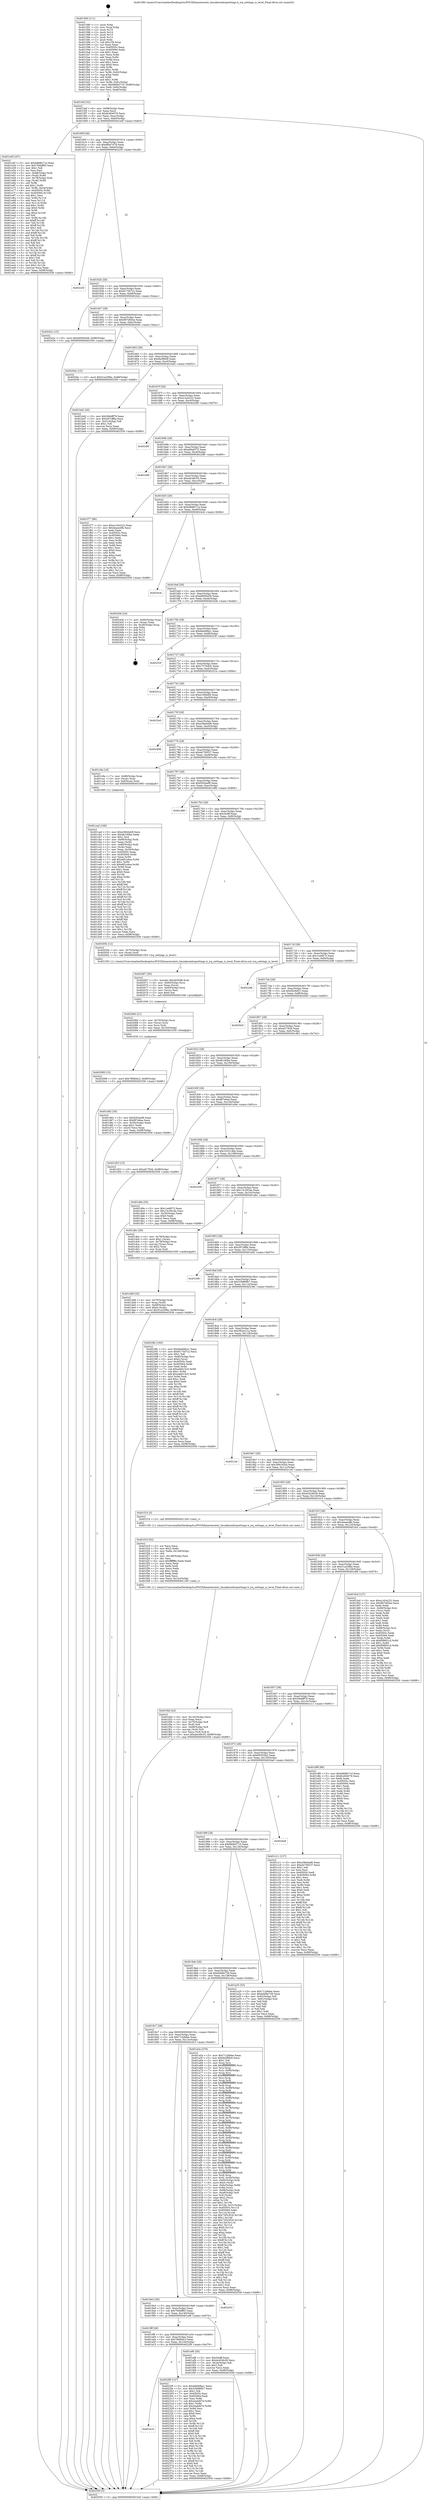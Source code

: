 digraph "0x401580" {
  label = "0x401580 (/mnt/c/Users/mathe/Desktop/tcc/POCII/binaries/extr_linuxkernelirqsettings.h_irq_settings_is_level_Final-ollvm.out::main(0))"
  labelloc = "t"
  node[shape=record]

  Entry [label="",width=0.3,height=0.3,shape=circle,fillcolor=black,style=filled]
  "0x4015ef" [label="{
     0x4015ef [32]\l
     | [instrs]\l
     &nbsp;&nbsp;0x4015ef \<+6\>: mov -0x98(%rbp),%eax\l
     &nbsp;&nbsp;0x4015f5 \<+2\>: mov %eax,%ecx\l
     &nbsp;&nbsp;0x4015f7 \<+6\>: sub $0x8cd04079,%ecx\l
     &nbsp;&nbsp;0x4015fd \<+6\>: mov %eax,-0xac(%rbp)\l
     &nbsp;&nbsp;0x401603 \<+6\>: mov %ecx,-0xb0(%rbp)\l
     &nbsp;&nbsp;0x401609 \<+6\>: je 0000000000401e4f \<main+0x8cf\>\l
  }"]
  "0x401e4f" [label="{
     0x401e4f [167]\l
     | [instrs]\l
     &nbsp;&nbsp;0x401e4f \<+5\>: mov $0xb868b71d,%eax\l
     &nbsp;&nbsp;0x401e54 \<+5\>: mov $0x760bff93,%ecx\l
     &nbsp;&nbsp;0x401e59 \<+2\>: mov $0x1,%dl\l
     &nbsp;&nbsp;0x401e5b \<+2\>: xor %esi,%esi\l
     &nbsp;&nbsp;0x401e5d \<+4\>: mov -0x68(%rbp),%rdi\l
     &nbsp;&nbsp;0x401e61 \<+3\>: mov (%rdi),%r8d\l
     &nbsp;&nbsp;0x401e64 \<+4\>: mov -0x78(%rbp),%rdi\l
     &nbsp;&nbsp;0x401e68 \<+3\>: cmp (%rdi),%r8d\l
     &nbsp;&nbsp;0x401e6b \<+4\>: setl %r9b\l
     &nbsp;&nbsp;0x401e6f \<+4\>: and $0x1,%r9b\l
     &nbsp;&nbsp;0x401e73 \<+4\>: mov %r9b,-0x2a(%rbp)\l
     &nbsp;&nbsp;0x401e77 \<+8\>: mov 0x40505c,%r8d\l
     &nbsp;&nbsp;0x401e7f \<+8\>: mov 0x405064,%r10d\l
     &nbsp;&nbsp;0x401e87 \<+3\>: sub $0x1,%esi\l
     &nbsp;&nbsp;0x401e8a \<+3\>: mov %r8d,%r11d\l
     &nbsp;&nbsp;0x401e8d \<+3\>: add %esi,%r11d\l
     &nbsp;&nbsp;0x401e90 \<+4\>: imul %r11d,%r8d\l
     &nbsp;&nbsp;0x401e94 \<+4\>: and $0x1,%r8d\l
     &nbsp;&nbsp;0x401e98 \<+4\>: cmp $0x0,%r8d\l
     &nbsp;&nbsp;0x401e9c \<+4\>: sete %r9b\l
     &nbsp;&nbsp;0x401ea0 \<+4\>: cmp $0xa,%r10d\l
     &nbsp;&nbsp;0x401ea4 \<+3\>: setl %bl\l
     &nbsp;&nbsp;0x401ea7 \<+3\>: mov %r9b,%r14b\l
     &nbsp;&nbsp;0x401eaa \<+4\>: xor $0xff,%r14b\l
     &nbsp;&nbsp;0x401eae \<+3\>: mov %bl,%r15b\l
     &nbsp;&nbsp;0x401eb1 \<+4\>: xor $0xff,%r15b\l
     &nbsp;&nbsp;0x401eb5 \<+3\>: xor $0x1,%dl\l
     &nbsp;&nbsp;0x401eb8 \<+3\>: mov %r14b,%r12b\l
     &nbsp;&nbsp;0x401ebb \<+4\>: and $0xff,%r12b\l
     &nbsp;&nbsp;0x401ebf \<+3\>: and %dl,%r9b\l
     &nbsp;&nbsp;0x401ec2 \<+3\>: mov %r15b,%r13b\l
     &nbsp;&nbsp;0x401ec5 \<+4\>: and $0xff,%r13b\l
     &nbsp;&nbsp;0x401ec9 \<+2\>: and %dl,%bl\l
     &nbsp;&nbsp;0x401ecb \<+3\>: or %r9b,%r12b\l
     &nbsp;&nbsp;0x401ece \<+3\>: or %bl,%r13b\l
     &nbsp;&nbsp;0x401ed1 \<+3\>: xor %r13b,%r12b\l
     &nbsp;&nbsp;0x401ed4 \<+3\>: or %r15b,%r14b\l
     &nbsp;&nbsp;0x401ed7 \<+4\>: xor $0xff,%r14b\l
     &nbsp;&nbsp;0x401edb \<+3\>: or $0x1,%dl\l
     &nbsp;&nbsp;0x401ede \<+3\>: and %dl,%r14b\l
     &nbsp;&nbsp;0x401ee1 \<+3\>: or %r14b,%r12b\l
     &nbsp;&nbsp;0x401ee4 \<+4\>: test $0x1,%r12b\l
     &nbsp;&nbsp;0x401ee8 \<+3\>: cmovne %ecx,%eax\l
     &nbsp;&nbsp;0x401eeb \<+6\>: mov %eax,-0x98(%rbp)\l
     &nbsp;&nbsp;0x401ef1 \<+5\>: jmp 0000000000402556 \<main+0xfd6\>\l
  }"]
  "0x40160f" [label="{
     0x40160f [28]\l
     | [instrs]\l
     &nbsp;&nbsp;0x40160f \<+5\>: jmp 0000000000401614 \<main+0x94\>\l
     &nbsp;&nbsp;0x401614 \<+6\>: mov -0xac(%rbp),%eax\l
     &nbsp;&nbsp;0x40161a \<+5\>: sub $0x8f0a7478,%eax\l
     &nbsp;&nbsp;0x40161f \<+6\>: mov %eax,-0xb4(%rbp)\l
     &nbsp;&nbsp;0x401625 \<+6\>: je 000000000040225f \<main+0xcdf\>\l
  }"]
  Exit [label="",width=0.3,height=0.3,shape=circle,fillcolor=black,style=filled,peripheries=2]
  "0x40225f" [label="{
     0x40225f\l
  }", style=dashed]
  "0x40162b" [label="{
     0x40162b [28]\l
     | [instrs]\l
     &nbsp;&nbsp;0x40162b \<+5\>: jmp 0000000000401630 \<main+0xb0\>\l
     &nbsp;&nbsp;0x401630 \<+6\>: mov -0xac(%rbp),%eax\l
     &nbsp;&nbsp;0x401636 \<+5\>: sub $0x9175d7c2,%eax\l
     &nbsp;&nbsp;0x40163b \<+6\>: mov %eax,-0xb8(%rbp)\l
     &nbsp;&nbsp;0x401641 \<+6\>: je 000000000040242c \<main+0xeac\>\l
  }"]
  "0x401a1b" [label="{
     0x401a1b\l
  }", style=dashed]
  "0x40242c" [label="{
     0x40242c [15]\l
     | [instrs]\l
     &nbsp;&nbsp;0x40242c \<+10\>: movl $0xb9595e09,-0x98(%rbp)\l
     &nbsp;&nbsp;0x402436 \<+5\>: jmp 0000000000402556 \<main+0xfd6\>\l
  }"]
  "0x401647" [label="{
     0x401647 [28]\l
     | [instrs]\l
     &nbsp;&nbsp;0x401647 \<+5\>: jmp 000000000040164c \<main+0xcc\>\l
     &nbsp;&nbsp;0x40164c \<+6\>: mov -0xac(%rbp),%eax\l
     &nbsp;&nbsp;0x401652 \<+5\>: sub $0x987e83ee,%eax\l
     &nbsp;&nbsp;0x401657 \<+6\>: mov %eax,-0xbc(%rbp)\l
     &nbsp;&nbsp;0x40165d \<+6\>: je 000000000040204c \<main+0xacc\>\l
  }"]
  "0x4022f9" [label="{
     0x4022f9 [147]\l
     | [instrs]\l
     &nbsp;&nbsp;0x4022f9 \<+5\>: mov $0xbbe9dba1,%eax\l
     &nbsp;&nbsp;0x4022fe \<+5\>: mov $0x33b889b7,%ecx\l
     &nbsp;&nbsp;0x402303 \<+2\>: mov $0x1,%dl\l
     &nbsp;&nbsp;0x402305 \<+7\>: mov 0x40505c,%esi\l
     &nbsp;&nbsp;0x40230c \<+7\>: mov 0x405064,%edi\l
     &nbsp;&nbsp;0x402313 \<+3\>: mov %esi,%r8d\l
     &nbsp;&nbsp;0x402316 \<+7\>: sub $0x2eabfd7d,%r8d\l
     &nbsp;&nbsp;0x40231d \<+4\>: sub $0x1,%r8d\l
     &nbsp;&nbsp;0x402321 \<+7\>: add $0x2eabfd7d,%r8d\l
     &nbsp;&nbsp;0x402328 \<+4\>: imul %r8d,%esi\l
     &nbsp;&nbsp;0x40232c \<+3\>: and $0x1,%esi\l
     &nbsp;&nbsp;0x40232f \<+3\>: cmp $0x0,%esi\l
     &nbsp;&nbsp;0x402332 \<+4\>: sete %r9b\l
     &nbsp;&nbsp;0x402336 \<+3\>: cmp $0xa,%edi\l
     &nbsp;&nbsp;0x402339 \<+4\>: setl %r10b\l
     &nbsp;&nbsp;0x40233d \<+3\>: mov %r9b,%r11b\l
     &nbsp;&nbsp;0x402340 \<+4\>: xor $0xff,%r11b\l
     &nbsp;&nbsp;0x402344 \<+3\>: mov %r10b,%bl\l
     &nbsp;&nbsp;0x402347 \<+3\>: xor $0xff,%bl\l
     &nbsp;&nbsp;0x40234a \<+3\>: xor $0x0,%dl\l
     &nbsp;&nbsp;0x40234d \<+3\>: mov %r11b,%r14b\l
     &nbsp;&nbsp;0x402350 \<+4\>: and $0x0,%r14b\l
     &nbsp;&nbsp;0x402354 \<+3\>: and %dl,%r9b\l
     &nbsp;&nbsp;0x402357 \<+3\>: mov %bl,%r15b\l
     &nbsp;&nbsp;0x40235a \<+4\>: and $0x0,%r15b\l
     &nbsp;&nbsp;0x40235e \<+3\>: and %dl,%r10b\l
     &nbsp;&nbsp;0x402361 \<+3\>: or %r9b,%r14b\l
     &nbsp;&nbsp;0x402364 \<+3\>: or %r10b,%r15b\l
     &nbsp;&nbsp;0x402367 \<+3\>: xor %r15b,%r14b\l
     &nbsp;&nbsp;0x40236a \<+3\>: or %bl,%r11b\l
     &nbsp;&nbsp;0x40236d \<+4\>: xor $0xff,%r11b\l
     &nbsp;&nbsp;0x402371 \<+3\>: or $0x0,%dl\l
     &nbsp;&nbsp;0x402374 \<+3\>: and %dl,%r11b\l
     &nbsp;&nbsp;0x402377 \<+3\>: or %r11b,%r14b\l
     &nbsp;&nbsp;0x40237a \<+4\>: test $0x1,%r14b\l
     &nbsp;&nbsp;0x40237e \<+3\>: cmovne %ecx,%eax\l
     &nbsp;&nbsp;0x402381 \<+6\>: mov %eax,-0x98(%rbp)\l
     &nbsp;&nbsp;0x402387 \<+5\>: jmp 0000000000402556 \<main+0xfd6\>\l
  }"]
  "0x40204c" [label="{
     0x40204c [15]\l
     | [instrs]\l
     &nbsp;&nbsp;0x40204c \<+10\>: movl $0x51a25f6a,-0x98(%rbp)\l
     &nbsp;&nbsp;0x402056 \<+5\>: jmp 0000000000402556 \<main+0xfd6\>\l
  }"]
  "0x401663" [label="{
     0x401663 [28]\l
     | [instrs]\l
     &nbsp;&nbsp;0x401663 \<+5\>: jmp 0000000000401668 \<main+0xe8\>\l
     &nbsp;&nbsp;0x401668 \<+6\>: mov -0xac(%rbp),%eax\l
     &nbsp;&nbsp;0x40166e \<+5\>: sub $0x9a3f6fc8,%eax\l
     &nbsp;&nbsp;0x401673 \<+6\>: mov %eax,-0xc0(%rbp)\l
     &nbsp;&nbsp;0x401679 \<+6\>: je 0000000000401bd2 \<main+0x652\>\l
  }"]
  "0x402099" [label="{
     0x402099 [15]\l
     | [instrs]\l
     &nbsp;&nbsp;0x402099 \<+10\>: movl $0x78fd0dc3,-0x98(%rbp)\l
     &nbsp;&nbsp;0x4020a3 \<+5\>: jmp 0000000000402556 \<main+0xfd6\>\l
  }"]
  "0x401bd2" [label="{
     0x401bd2 [30]\l
     | [instrs]\l
     &nbsp;&nbsp;0x401bd2 \<+5\>: mov $0x59ddff79,%eax\l
     &nbsp;&nbsp;0x401bd7 \<+5\>: mov $0x287cff8a,%ecx\l
     &nbsp;&nbsp;0x401bdc \<+3\>: mov -0x31(%rbp),%dl\l
     &nbsp;&nbsp;0x401bdf \<+3\>: test $0x1,%dl\l
     &nbsp;&nbsp;0x401be2 \<+3\>: cmovne %ecx,%eax\l
     &nbsp;&nbsp;0x401be5 \<+6\>: mov %eax,-0x98(%rbp)\l
     &nbsp;&nbsp;0x401beb \<+5\>: jmp 0000000000402556 \<main+0xfd6\>\l
  }"]
  "0x40167f" [label="{
     0x40167f [28]\l
     | [instrs]\l
     &nbsp;&nbsp;0x40167f \<+5\>: jmp 0000000000401684 \<main+0x104\>\l
     &nbsp;&nbsp;0x401684 \<+6\>: mov -0xac(%rbp),%eax\l
     &nbsp;&nbsp;0x40168a \<+5\>: sub $0xa142e222,%eax\l
     &nbsp;&nbsp;0x40168f \<+6\>: mov %eax,-0xc4(%rbp)\l
     &nbsp;&nbsp;0x401695 \<+6\>: je 00000000004024f0 \<main+0xf70\>\l
  }"]
  "0x402084" [label="{
     0x402084 [21]\l
     | [instrs]\l
     &nbsp;&nbsp;0x402084 \<+4\>: mov -0x70(%rbp),%rcx\l
     &nbsp;&nbsp;0x402088 \<+3\>: mov (%rcx),%rcx\l
     &nbsp;&nbsp;0x40208b \<+3\>: mov %rcx,%rdi\l
     &nbsp;&nbsp;0x40208e \<+6\>: mov %eax,-0x150(%rbp)\l
     &nbsp;&nbsp;0x402094 \<+5\>: call 0000000000401030 \<free@plt\>\l
     | [calls]\l
     &nbsp;&nbsp;0x401030 \{1\} (unknown)\l
  }"]
  "0x4024f0" [label="{
     0x4024f0\l
  }", style=dashed]
  "0x40169b" [label="{
     0x40169b [28]\l
     | [instrs]\l
     &nbsp;&nbsp;0x40169b \<+5\>: jmp 00000000004016a0 \<main+0x120\>\l
     &nbsp;&nbsp;0x4016a0 \<+6\>: mov -0xac(%rbp),%eax\l
     &nbsp;&nbsp;0x4016a6 \<+5\>: sub $0xa84af375,%eax\l
     &nbsp;&nbsp;0x4016ab \<+6\>: mov %eax,-0xc8(%rbp)\l
     &nbsp;&nbsp;0x4016b1 \<+6\>: je 0000000000402289 \<main+0xd09\>\l
  }"]
  "0x402067" [label="{
     0x402067 [29]\l
     | [instrs]\l
     &nbsp;&nbsp;0x402067 \<+10\>: movabs $0x4030d6,%rdi\l
     &nbsp;&nbsp;0x402071 \<+4\>: mov -0x60(%rbp),%rcx\l
     &nbsp;&nbsp;0x402075 \<+2\>: mov %eax,(%rcx)\l
     &nbsp;&nbsp;0x402077 \<+4\>: mov -0x60(%rbp),%rcx\l
     &nbsp;&nbsp;0x40207b \<+2\>: mov (%rcx),%esi\l
     &nbsp;&nbsp;0x40207d \<+2\>: mov $0x0,%al\l
     &nbsp;&nbsp;0x40207f \<+5\>: call 0000000000401040 \<printf@plt\>\l
     | [calls]\l
     &nbsp;&nbsp;0x401040 \{1\} (unknown)\l
  }"]
  "0x402289" [label="{
     0x402289\l
  }", style=dashed]
  "0x4016b7" [label="{
     0x4016b7 [28]\l
     | [instrs]\l
     &nbsp;&nbsp;0x4016b7 \<+5\>: jmp 00000000004016bc \<main+0x13c\>\l
     &nbsp;&nbsp;0x4016bc \<+6\>: mov -0xac(%rbp),%eax\l
     &nbsp;&nbsp;0x4016c2 \<+5\>: sub $0xadc48c55,%eax\l
     &nbsp;&nbsp;0x4016c7 \<+6\>: mov %eax,-0xcc(%rbp)\l
     &nbsp;&nbsp;0x4016cd \<+6\>: je 0000000000401f77 \<main+0x9f7\>\l
  }"]
  "0x401f4d" [label="{
     0x401f4d [42]\l
     | [instrs]\l
     &nbsp;&nbsp;0x401f4d \<+6\>: mov -0x14c(%rbp),%ecx\l
     &nbsp;&nbsp;0x401f53 \<+3\>: imul %eax,%ecx\l
     &nbsp;&nbsp;0x401f56 \<+4\>: mov -0x70(%rbp),%r8\l
     &nbsp;&nbsp;0x401f5a \<+3\>: mov (%r8),%r8\l
     &nbsp;&nbsp;0x401f5d \<+4\>: mov -0x68(%rbp),%r9\l
     &nbsp;&nbsp;0x401f61 \<+3\>: movslq (%r9),%r9\l
     &nbsp;&nbsp;0x401f64 \<+4\>: mov %ecx,(%r8,%r9,4)\l
     &nbsp;&nbsp;0x401f68 \<+10\>: movl $0xadc48c55,-0x98(%rbp)\l
     &nbsp;&nbsp;0x401f72 \<+5\>: jmp 0000000000402556 \<main+0xfd6\>\l
  }"]
  "0x401f77" [label="{
     0x401f77 [86]\l
     | [instrs]\l
     &nbsp;&nbsp;0x401f77 \<+5\>: mov $0xa142e222,%eax\l
     &nbsp;&nbsp;0x401f7c \<+5\>: mov $0x4eaee4fb,%ecx\l
     &nbsp;&nbsp;0x401f81 \<+2\>: xor %edx,%edx\l
     &nbsp;&nbsp;0x401f83 \<+7\>: mov 0x40505c,%esi\l
     &nbsp;&nbsp;0x401f8a \<+7\>: mov 0x405064,%edi\l
     &nbsp;&nbsp;0x401f91 \<+3\>: sub $0x1,%edx\l
     &nbsp;&nbsp;0x401f94 \<+3\>: mov %esi,%r8d\l
     &nbsp;&nbsp;0x401f97 \<+3\>: add %edx,%r8d\l
     &nbsp;&nbsp;0x401f9a \<+4\>: imul %r8d,%esi\l
     &nbsp;&nbsp;0x401f9e \<+3\>: and $0x1,%esi\l
     &nbsp;&nbsp;0x401fa1 \<+3\>: cmp $0x0,%esi\l
     &nbsp;&nbsp;0x401fa4 \<+4\>: sete %r9b\l
     &nbsp;&nbsp;0x401fa8 \<+3\>: cmp $0xa,%edi\l
     &nbsp;&nbsp;0x401fab \<+4\>: setl %r10b\l
     &nbsp;&nbsp;0x401faf \<+3\>: mov %r9b,%r11b\l
     &nbsp;&nbsp;0x401fb2 \<+3\>: and %r10b,%r11b\l
     &nbsp;&nbsp;0x401fb5 \<+3\>: xor %r10b,%r9b\l
     &nbsp;&nbsp;0x401fb8 \<+3\>: or %r9b,%r11b\l
     &nbsp;&nbsp;0x401fbb \<+4\>: test $0x1,%r11b\l
     &nbsp;&nbsp;0x401fbf \<+3\>: cmovne %ecx,%eax\l
     &nbsp;&nbsp;0x401fc2 \<+6\>: mov %eax,-0x98(%rbp)\l
     &nbsp;&nbsp;0x401fc8 \<+5\>: jmp 0000000000402556 \<main+0xfd6\>\l
  }"]
  "0x4016d3" [label="{
     0x4016d3 [28]\l
     | [instrs]\l
     &nbsp;&nbsp;0x4016d3 \<+5\>: jmp 00000000004016d8 \<main+0x158\>\l
     &nbsp;&nbsp;0x4016d8 \<+6\>: mov -0xac(%rbp),%eax\l
     &nbsp;&nbsp;0x4016de \<+5\>: sub $0xb868b71d,%eax\l
     &nbsp;&nbsp;0x4016e3 \<+6\>: mov %eax,-0xd0(%rbp)\l
     &nbsp;&nbsp;0x4016e9 \<+6\>: je 00000000004024cb \<main+0xf4b\>\l
  }"]
  "0x401f19" [label="{
     0x401f19 [52]\l
     | [instrs]\l
     &nbsp;&nbsp;0x401f19 \<+2\>: xor %ecx,%ecx\l
     &nbsp;&nbsp;0x401f1b \<+5\>: mov $0x2,%edx\l
     &nbsp;&nbsp;0x401f20 \<+6\>: mov %edx,-0x148(%rbp)\l
     &nbsp;&nbsp;0x401f26 \<+1\>: cltd\l
     &nbsp;&nbsp;0x401f27 \<+6\>: mov -0x148(%rbp),%esi\l
     &nbsp;&nbsp;0x401f2d \<+2\>: idiv %esi\l
     &nbsp;&nbsp;0x401f2f \<+6\>: imul $0xfffffffe,%edx,%edx\l
     &nbsp;&nbsp;0x401f35 \<+2\>: mov %ecx,%edi\l
     &nbsp;&nbsp;0x401f37 \<+2\>: sub %edx,%edi\l
     &nbsp;&nbsp;0x401f39 \<+2\>: mov %ecx,%edx\l
     &nbsp;&nbsp;0x401f3b \<+3\>: sub $0x1,%edx\l
     &nbsp;&nbsp;0x401f3e \<+2\>: add %edx,%edi\l
     &nbsp;&nbsp;0x401f40 \<+2\>: sub %edi,%ecx\l
     &nbsp;&nbsp;0x401f42 \<+6\>: mov %ecx,-0x14c(%rbp)\l
     &nbsp;&nbsp;0x401f48 \<+5\>: call 0000000000401160 \<next_i\>\l
     | [calls]\l
     &nbsp;&nbsp;0x401160 \{1\} (/mnt/c/Users/mathe/Desktop/tcc/POCII/binaries/extr_linuxkernelirqsettings.h_irq_settings_is_level_Final-ollvm.out::next_i)\l
  }"]
  "0x4024cb" [label="{
     0x4024cb\l
  }", style=dashed]
  "0x4016ef" [label="{
     0x4016ef [28]\l
     | [instrs]\l
     &nbsp;&nbsp;0x4016ef \<+5\>: jmp 00000000004016f4 \<main+0x174\>\l
     &nbsp;&nbsp;0x4016f4 \<+6\>: mov -0xac(%rbp),%eax\l
     &nbsp;&nbsp;0x4016fa \<+5\>: sub $0xb9595e09,%eax\l
     &nbsp;&nbsp;0x4016ff \<+6\>: mov %eax,-0xd4(%rbp)\l
     &nbsp;&nbsp;0x401705 \<+6\>: je 000000000040243b \<main+0xebb\>\l
  }"]
  "0x4019ff" [label="{
     0x4019ff [28]\l
     | [instrs]\l
     &nbsp;&nbsp;0x4019ff \<+5\>: jmp 0000000000401a04 \<main+0x484\>\l
     &nbsp;&nbsp;0x401a04 \<+6\>: mov -0xac(%rbp),%eax\l
     &nbsp;&nbsp;0x401a0a \<+5\>: sub $0x78fd0dc3,%eax\l
     &nbsp;&nbsp;0x401a0f \<+6\>: mov %eax,-0x144(%rbp)\l
     &nbsp;&nbsp;0x401a15 \<+6\>: je 00000000004022f9 \<main+0xd79\>\l
  }"]
  "0x40243b" [label="{
     0x40243b [24]\l
     | [instrs]\l
     &nbsp;&nbsp;0x40243b \<+7\>: mov -0x90(%rbp),%rax\l
     &nbsp;&nbsp;0x402442 \<+2\>: mov (%rax),%eax\l
     &nbsp;&nbsp;0x402444 \<+4\>: lea -0x28(%rbp),%rsp\l
     &nbsp;&nbsp;0x402448 \<+1\>: pop %rbx\l
     &nbsp;&nbsp;0x402449 \<+2\>: pop %r12\l
     &nbsp;&nbsp;0x40244b \<+2\>: pop %r13\l
     &nbsp;&nbsp;0x40244d \<+2\>: pop %r14\l
     &nbsp;&nbsp;0x40244f \<+2\>: pop %r15\l
     &nbsp;&nbsp;0x402451 \<+1\>: pop %rbp\l
     &nbsp;&nbsp;0x402452 \<+1\>: ret\l
  }"]
  "0x40170b" [label="{
     0x40170b [28]\l
     | [instrs]\l
     &nbsp;&nbsp;0x40170b \<+5\>: jmp 0000000000401710 \<main+0x190\>\l
     &nbsp;&nbsp;0x401710 \<+6\>: mov -0xac(%rbp),%eax\l
     &nbsp;&nbsp;0x401716 \<+5\>: sub $0xbbe9dba1,%eax\l
     &nbsp;&nbsp;0x40171b \<+6\>: mov %eax,-0xd8(%rbp)\l
     &nbsp;&nbsp;0x401721 \<+6\>: je 000000000040253f \<main+0xfbf\>\l
  }"]
  "0x401ef6" [label="{
     0x401ef6 [30]\l
     | [instrs]\l
     &nbsp;&nbsp;0x401ef6 \<+5\>: mov $0x5edff,%eax\l
     &nbsp;&nbsp;0x401efb \<+5\>: mov $0x4cd24b39,%ecx\l
     &nbsp;&nbsp;0x401f00 \<+3\>: mov -0x2a(%rbp),%dl\l
     &nbsp;&nbsp;0x401f03 \<+3\>: test $0x1,%dl\l
     &nbsp;&nbsp;0x401f06 \<+3\>: cmovne %ecx,%eax\l
     &nbsp;&nbsp;0x401f09 \<+6\>: mov %eax,-0x98(%rbp)\l
     &nbsp;&nbsp;0x401f0f \<+5\>: jmp 0000000000402556 \<main+0xfd6\>\l
  }"]
  "0x40253f" [label="{
     0x40253f\l
  }", style=dashed]
  "0x401727" [label="{
     0x401727 [28]\l
     | [instrs]\l
     &nbsp;&nbsp;0x401727 \<+5\>: jmp 000000000040172c \<main+0x1ac\>\l
     &nbsp;&nbsp;0x40172c \<+6\>: mov -0xac(%rbp),%eax\l
     &nbsp;&nbsp;0x401732 \<+5\>: sub $0xc7376402,%eax\l
     &nbsp;&nbsp;0x401737 \<+6\>: mov %eax,-0xdc(%rbp)\l
     &nbsp;&nbsp;0x40173d \<+6\>: je 000000000040251a \<main+0xf9a\>\l
  }"]
  "0x4019e3" [label="{
     0x4019e3 [28]\l
     | [instrs]\l
     &nbsp;&nbsp;0x4019e3 \<+5\>: jmp 00000000004019e8 \<main+0x468\>\l
     &nbsp;&nbsp;0x4019e8 \<+6\>: mov -0xac(%rbp),%eax\l
     &nbsp;&nbsp;0x4019ee \<+5\>: sub $0x760bff93,%eax\l
     &nbsp;&nbsp;0x4019f3 \<+6\>: mov %eax,-0x140(%rbp)\l
     &nbsp;&nbsp;0x4019f9 \<+6\>: je 0000000000401ef6 \<main+0x976\>\l
  }"]
  "0x40251a" [label="{
     0x40251a\l
  }", style=dashed]
  "0x401743" [label="{
     0x401743 [28]\l
     | [instrs]\l
     &nbsp;&nbsp;0x401743 \<+5\>: jmp 0000000000401748 \<main+0x1c8\>\l
     &nbsp;&nbsp;0x401748 \<+6\>: mov -0xac(%rbp),%eax\l
     &nbsp;&nbsp;0x40174e \<+5\>: sub $0xe190b0fd,%eax\l
     &nbsp;&nbsp;0x401753 \<+6\>: mov %eax,-0xe0(%rbp)\l
     &nbsp;&nbsp;0x401759 \<+6\>: je 00000000004022e5 \<main+0xd65\>\l
  }"]
  "0x402453" [label="{
     0x402453\l
  }", style=dashed]
  "0x4022e5" [label="{
     0x4022e5\l
  }", style=dashed]
  "0x40175f" [label="{
     0x40175f [28]\l
     | [instrs]\l
     &nbsp;&nbsp;0x40175f \<+5\>: jmp 0000000000401764 \<main+0x1e4\>\l
     &nbsp;&nbsp;0x401764 \<+6\>: mov -0xac(%rbp),%eax\l
     &nbsp;&nbsp;0x40176a \<+5\>: sub $0xe38e0a08,%eax\l
     &nbsp;&nbsp;0x40176f \<+6\>: mov %eax,-0xe4(%rbp)\l
     &nbsp;&nbsp;0x401775 \<+6\>: je 0000000000402498 \<main+0xf18\>\l
  }"]
  "0x401dd9" [label="{
     0x401dd9 [32]\l
     | [instrs]\l
     &nbsp;&nbsp;0x401dd9 \<+4\>: mov -0x70(%rbp),%rdi\l
     &nbsp;&nbsp;0x401ddd \<+3\>: mov %rax,(%rdi)\l
     &nbsp;&nbsp;0x401de0 \<+4\>: mov -0x68(%rbp),%rax\l
     &nbsp;&nbsp;0x401de4 \<+6\>: movl $0x0,(%rax)\l
     &nbsp;&nbsp;0x401dea \<+10\>: movl $0x51a25f6a,-0x98(%rbp)\l
     &nbsp;&nbsp;0x401df4 \<+5\>: jmp 0000000000402556 \<main+0xfd6\>\l
  }"]
  "0x402498" [label="{
     0x402498\l
  }", style=dashed]
  "0x40177b" [label="{
     0x40177b [28]\l
     | [instrs]\l
     &nbsp;&nbsp;0x40177b \<+5\>: jmp 0000000000401780 \<main+0x200\>\l
     &nbsp;&nbsp;0x401780 \<+6\>: mov -0xac(%rbp),%eax\l
     &nbsp;&nbsp;0x401786 \<+5\>: sub $0xeb759537,%eax\l
     &nbsp;&nbsp;0x40178b \<+6\>: mov %eax,-0xe8(%rbp)\l
     &nbsp;&nbsp;0x401791 \<+6\>: je 0000000000401c9a \<main+0x71a\>\l
  }"]
  "0x401cad" [label="{
     0x401cad [166]\l
     | [instrs]\l
     &nbsp;&nbsp;0x401cad \<+5\>: mov $0xe38e0a08,%ecx\l
     &nbsp;&nbsp;0x401cb2 \<+5\>: mov $0xdb160ba,%edx\l
     &nbsp;&nbsp;0x401cb7 \<+3\>: mov $0x1,%sil\l
     &nbsp;&nbsp;0x401cba \<+4\>: mov -0x80(%rbp),%rdi\l
     &nbsp;&nbsp;0x401cbe \<+2\>: mov %eax,(%rdi)\l
     &nbsp;&nbsp;0x401cc0 \<+4\>: mov -0x80(%rbp),%rdi\l
     &nbsp;&nbsp;0x401cc4 \<+2\>: mov (%rdi),%eax\l
     &nbsp;&nbsp;0x401cc6 \<+3\>: mov %eax,-0x30(%rbp)\l
     &nbsp;&nbsp;0x401cc9 \<+7\>: mov 0x40505c,%eax\l
     &nbsp;&nbsp;0x401cd0 \<+8\>: mov 0x405064,%r8d\l
     &nbsp;&nbsp;0x401cd8 \<+3\>: mov %eax,%r9d\l
     &nbsp;&nbsp;0x401cdb \<+7\>: add $0xe6f1a4ea,%r9d\l
     &nbsp;&nbsp;0x401ce2 \<+4\>: sub $0x1,%r9d\l
     &nbsp;&nbsp;0x401ce6 \<+7\>: sub $0xe6f1a4ea,%r9d\l
     &nbsp;&nbsp;0x401ced \<+4\>: imul %r9d,%eax\l
     &nbsp;&nbsp;0x401cf1 \<+3\>: and $0x1,%eax\l
     &nbsp;&nbsp;0x401cf4 \<+3\>: cmp $0x0,%eax\l
     &nbsp;&nbsp;0x401cf7 \<+4\>: sete %r10b\l
     &nbsp;&nbsp;0x401cfb \<+4\>: cmp $0xa,%r8d\l
     &nbsp;&nbsp;0x401cff \<+4\>: setl %r11b\l
     &nbsp;&nbsp;0x401d03 \<+3\>: mov %r10b,%bl\l
     &nbsp;&nbsp;0x401d06 \<+3\>: xor $0xff,%bl\l
     &nbsp;&nbsp;0x401d09 \<+3\>: mov %r11b,%r14b\l
     &nbsp;&nbsp;0x401d0c \<+4\>: xor $0xff,%r14b\l
     &nbsp;&nbsp;0x401d10 \<+4\>: xor $0x1,%sil\l
     &nbsp;&nbsp;0x401d14 \<+3\>: mov %bl,%r15b\l
     &nbsp;&nbsp;0x401d17 \<+4\>: and $0xff,%r15b\l
     &nbsp;&nbsp;0x401d1b \<+3\>: and %sil,%r10b\l
     &nbsp;&nbsp;0x401d1e \<+3\>: mov %r14b,%r12b\l
     &nbsp;&nbsp;0x401d21 \<+4\>: and $0xff,%r12b\l
     &nbsp;&nbsp;0x401d25 \<+3\>: and %sil,%r11b\l
     &nbsp;&nbsp;0x401d28 \<+3\>: or %r10b,%r15b\l
     &nbsp;&nbsp;0x401d2b \<+3\>: or %r11b,%r12b\l
     &nbsp;&nbsp;0x401d2e \<+3\>: xor %r12b,%r15b\l
     &nbsp;&nbsp;0x401d31 \<+3\>: or %r14b,%bl\l
     &nbsp;&nbsp;0x401d34 \<+3\>: xor $0xff,%bl\l
     &nbsp;&nbsp;0x401d37 \<+4\>: or $0x1,%sil\l
     &nbsp;&nbsp;0x401d3b \<+3\>: and %sil,%bl\l
     &nbsp;&nbsp;0x401d3e \<+3\>: or %bl,%r15b\l
     &nbsp;&nbsp;0x401d41 \<+4\>: test $0x1,%r15b\l
     &nbsp;&nbsp;0x401d45 \<+3\>: cmovne %edx,%ecx\l
     &nbsp;&nbsp;0x401d48 \<+6\>: mov %ecx,-0x98(%rbp)\l
     &nbsp;&nbsp;0x401d4e \<+5\>: jmp 0000000000402556 \<main+0xfd6\>\l
  }"]
  "0x401c9a" [label="{
     0x401c9a [19]\l
     | [instrs]\l
     &nbsp;&nbsp;0x401c9a \<+7\>: mov -0x88(%rbp),%rax\l
     &nbsp;&nbsp;0x401ca1 \<+3\>: mov (%rax),%rax\l
     &nbsp;&nbsp;0x401ca4 \<+4\>: mov 0x8(%rax),%rdi\l
     &nbsp;&nbsp;0x401ca8 \<+5\>: call 0000000000401060 \<atoi@plt\>\l
     | [calls]\l
     &nbsp;&nbsp;0x401060 \{1\} (unknown)\l
  }"]
  "0x401797" [label="{
     0x401797 [28]\l
     | [instrs]\l
     &nbsp;&nbsp;0x401797 \<+5\>: jmp 000000000040179c \<main+0x21c\>\l
     &nbsp;&nbsp;0x40179c \<+6\>: mov -0xac(%rbp),%eax\l
     &nbsp;&nbsp;0x4017a2 \<+5\>: sub $0xf292aef8,%eax\l
     &nbsp;&nbsp;0x4017a7 \<+6\>: mov %eax,-0xec(%rbp)\l
     &nbsp;&nbsp;0x4017ad \<+6\>: je 0000000000401d80 \<main+0x800\>\l
  }"]
  "0x4019c7" [label="{
     0x4019c7 [28]\l
     | [instrs]\l
     &nbsp;&nbsp;0x4019c7 \<+5\>: jmp 00000000004019cc \<main+0x44c\>\l
     &nbsp;&nbsp;0x4019cc \<+6\>: mov -0xac(%rbp),%eax\l
     &nbsp;&nbsp;0x4019d2 \<+5\>: sub $0x712dbfee,%eax\l
     &nbsp;&nbsp;0x4019d7 \<+6\>: mov %eax,-0x13c(%rbp)\l
     &nbsp;&nbsp;0x4019dd \<+6\>: je 0000000000402453 \<main+0xed3\>\l
  }"]
  "0x401d80" [label="{
     0x401d80\l
  }", style=dashed]
  "0x4017b3" [label="{
     0x4017b3 [28]\l
     | [instrs]\l
     &nbsp;&nbsp;0x4017b3 \<+5\>: jmp 00000000004017b8 \<main+0x238\>\l
     &nbsp;&nbsp;0x4017b8 \<+6\>: mov -0xac(%rbp),%eax\l
     &nbsp;&nbsp;0x4017be \<+5\>: sub $0x5edff,%eax\l
     &nbsp;&nbsp;0x4017c3 \<+6\>: mov %eax,-0xf0(%rbp)\l
     &nbsp;&nbsp;0x4017c9 \<+6\>: je 000000000040205b \<main+0xadb\>\l
  }"]
  "0x401a5a" [label="{
     0x401a5a [376]\l
     | [instrs]\l
     &nbsp;&nbsp;0x401a5a \<+5\>: mov $0x712dbfee,%eax\l
     &nbsp;&nbsp;0x401a5f \<+5\>: mov $0x9a3f6fc8,%ecx\l
     &nbsp;&nbsp;0x401a64 \<+2\>: mov $0x1,%dl\l
     &nbsp;&nbsp;0x401a66 \<+3\>: mov %rsp,%rsi\l
     &nbsp;&nbsp;0x401a69 \<+4\>: add $0xfffffffffffffff0,%rsi\l
     &nbsp;&nbsp;0x401a6d \<+3\>: mov %rsi,%rsp\l
     &nbsp;&nbsp;0x401a70 \<+7\>: mov %rsi,-0x90(%rbp)\l
     &nbsp;&nbsp;0x401a77 \<+3\>: mov %rsp,%rsi\l
     &nbsp;&nbsp;0x401a7a \<+4\>: add $0xfffffffffffffff0,%rsi\l
     &nbsp;&nbsp;0x401a7e \<+3\>: mov %rsi,%rsp\l
     &nbsp;&nbsp;0x401a81 \<+3\>: mov %rsp,%rdi\l
     &nbsp;&nbsp;0x401a84 \<+4\>: add $0xfffffffffffffff0,%rdi\l
     &nbsp;&nbsp;0x401a88 \<+3\>: mov %rdi,%rsp\l
     &nbsp;&nbsp;0x401a8b \<+7\>: mov %rdi,-0x88(%rbp)\l
     &nbsp;&nbsp;0x401a92 \<+3\>: mov %rsp,%rdi\l
     &nbsp;&nbsp;0x401a95 \<+4\>: add $0xfffffffffffffff0,%rdi\l
     &nbsp;&nbsp;0x401a99 \<+3\>: mov %rdi,%rsp\l
     &nbsp;&nbsp;0x401a9c \<+4\>: mov %rdi,-0x80(%rbp)\l
     &nbsp;&nbsp;0x401aa0 \<+3\>: mov %rsp,%rdi\l
     &nbsp;&nbsp;0x401aa3 \<+4\>: add $0xfffffffffffffff0,%rdi\l
     &nbsp;&nbsp;0x401aa7 \<+3\>: mov %rdi,%rsp\l
     &nbsp;&nbsp;0x401aaa \<+4\>: mov %rdi,-0x78(%rbp)\l
     &nbsp;&nbsp;0x401aae \<+3\>: mov %rsp,%rdi\l
     &nbsp;&nbsp;0x401ab1 \<+4\>: add $0xfffffffffffffff0,%rdi\l
     &nbsp;&nbsp;0x401ab5 \<+3\>: mov %rdi,%rsp\l
     &nbsp;&nbsp;0x401ab8 \<+4\>: mov %rdi,-0x70(%rbp)\l
     &nbsp;&nbsp;0x401abc \<+3\>: mov %rsp,%rdi\l
     &nbsp;&nbsp;0x401abf \<+4\>: add $0xfffffffffffffff0,%rdi\l
     &nbsp;&nbsp;0x401ac3 \<+3\>: mov %rdi,%rsp\l
     &nbsp;&nbsp;0x401ac6 \<+4\>: mov %rdi,-0x68(%rbp)\l
     &nbsp;&nbsp;0x401aca \<+3\>: mov %rsp,%rdi\l
     &nbsp;&nbsp;0x401acd \<+4\>: add $0xfffffffffffffff0,%rdi\l
     &nbsp;&nbsp;0x401ad1 \<+3\>: mov %rdi,%rsp\l
     &nbsp;&nbsp;0x401ad4 \<+4\>: mov %rdi,-0x60(%rbp)\l
     &nbsp;&nbsp;0x401ad8 \<+3\>: mov %rsp,%rdi\l
     &nbsp;&nbsp;0x401adb \<+4\>: add $0xfffffffffffffff0,%rdi\l
     &nbsp;&nbsp;0x401adf \<+3\>: mov %rdi,%rsp\l
     &nbsp;&nbsp;0x401ae2 \<+4\>: mov %rdi,-0x58(%rbp)\l
     &nbsp;&nbsp;0x401ae6 \<+3\>: mov %rsp,%rdi\l
     &nbsp;&nbsp;0x401ae9 \<+4\>: add $0xfffffffffffffff0,%rdi\l
     &nbsp;&nbsp;0x401aed \<+3\>: mov %rdi,%rsp\l
     &nbsp;&nbsp;0x401af0 \<+4\>: mov %rdi,-0x50(%rbp)\l
     &nbsp;&nbsp;0x401af4 \<+3\>: mov %rsp,%rdi\l
     &nbsp;&nbsp;0x401af7 \<+4\>: add $0xfffffffffffffff0,%rdi\l
     &nbsp;&nbsp;0x401afb \<+3\>: mov %rdi,%rsp\l
     &nbsp;&nbsp;0x401afe \<+4\>: mov %rdi,-0x48(%rbp)\l
     &nbsp;&nbsp;0x401b02 \<+3\>: mov %rsp,%rdi\l
     &nbsp;&nbsp;0x401b05 \<+4\>: add $0xfffffffffffffff0,%rdi\l
     &nbsp;&nbsp;0x401b09 \<+3\>: mov %rdi,%rsp\l
     &nbsp;&nbsp;0x401b0c \<+4\>: mov %rdi,-0x40(%rbp)\l
     &nbsp;&nbsp;0x401b10 \<+7\>: mov -0x90(%rbp),%rdi\l
     &nbsp;&nbsp;0x401b17 \<+6\>: movl $0x0,(%rdi)\l
     &nbsp;&nbsp;0x401b1d \<+7\>: mov -0x9c(%rbp),%r8d\l
     &nbsp;&nbsp;0x401b24 \<+3\>: mov %r8d,(%rsi)\l
     &nbsp;&nbsp;0x401b27 \<+7\>: mov -0x88(%rbp),%rdi\l
     &nbsp;&nbsp;0x401b2e \<+7\>: mov -0xa8(%rbp),%r9\l
     &nbsp;&nbsp;0x401b35 \<+3\>: mov %r9,(%rdi)\l
     &nbsp;&nbsp;0x401b38 \<+3\>: cmpl $0x2,(%rsi)\l
     &nbsp;&nbsp;0x401b3b \<+4\>: setne %r10b\l
     &nbsp;&nbsp;0x401b3f \<+4\>: and $0x1,%r10b\l
     &nbsp;&nbsp;0x401b43 \<+4\>: mov %r10b,-0x31(%rbp)\l
     &nbsp;&nbsp;0x401b47 \<+8\>: mov 0x40505c,%r11d\l
     &nbsp;&nbsp;0x401b4f \<+7\>: mov 0x405064,%ebx\l
     &nbsp;&nbsp;0x401b56 \<+3\>: mov %r11d,%r14d\l
     &nbsp;&nbsp;0x401b59 \<+7\>: sub $0x73023f16,%r14d\l
     &nbsp;&nbsp;0x401b60 \<+4\>: sub $0x1,%r14d\l
     &nbsp;&nbsp;0x401b64 \<+7\>: add $0x73023f16,%r14d\l
     &nbsp;&nbsp;0x401b6b \<+4\>: imul %r14d,%r11d\l
     &nbsp;&nbsp;0x401b6f \<+4\>: and $0x1,%r11d\l
     &nbsp;&nbsp;0x401b73 \<+4\>: cmp $0x0,%r11d\l
     &nbsp;&nbsp;0x401b77 \<+4\>: sete %r10b\l
     &nbsp;&nbsp;0x401b7b \<+3\>: cmp $0xa,%ebx\l
     &nbsp;&nbsp;0x401b7e \<+4\>: setl %r15b\l
     &nbsp;&nbsp;0x401b82 \<+3\>: mov %r10b,%r12b\l
     &nbsp;&nbsp;0x401b85 \<+4\>: xor $0xff,%r12b\l
     &nbsp;&nbsp;0x401b89 \<+3\>: mov %r15b,%r13b\l
     &nbsp;&nbsp;0x401b8c \<+4\>: xor $0xff,%r13b\l
     &nbsp;&nbsp;0x401b90 \<+3\>: xor $0x1,%dl\l
     &nbsp;&nbsp;0x401b93 \<+3\>: mov %r12b,%sil\l
     &nbsp;&nbsp;0x401b96 \<+4\>: and $0xff,%sil\l
     &nbsp;&nbsp;0x401b9a \<+3\>: and %dl,%r10b\l
     &nbsp;&nbsp;0x401b9d \<+3\>: mov %r13b,%dil\l
     &nbsp;&nbsp;0x401ba0 \<+4\>: and $0xff,%dil\l
     &nbsp;&nbsp;0x401ba4 \<+3\>: and %dl,%r15b\l
     &nbsp;&nbsp;0x401ba7 \<+3\>: or %r10b,%sil\l
     &nbsp;&nbsp;0x401baa \<+3\>: or %r15b,%dil\l
     &nbsp;&nbsp;0x401bad \<+3\>: xor %dil,%sil\l
     &nbsp;&nbsp;0x401bb0 \<+3\>: or %r13b,%r12b\l
     &nbsp;&nbsp;0x401bb3 \<+4\>: xor $0xff,%r12b\l
     &nbsp;&nbsp;0x401bb7 \<+3\>: or $0x1,%dl\l
     &nbsp;&nbsp;0x401bba \<+3\>: and %dl,%r12b\l
     &nbsp;&nbsp;0x401bbd \<+3\>: or %r12b,%sil\l
     &nbsp;&nbsp;0x401bc0 \<+4\>: test $0x1,%sil\l
     &nbsp;&nbsp;0x401bc4 \<+3\>: cmovne %ecx,%eax\l
     &nbsp;&nbsp;0x401bc7 \<+6\>: mov %eax,-0x98(%rbp)\l
     &nbsp;&nbsp;0x401bcd \<+5\>: jmp 0000000000402556 \<main+0xfd6\>\l
  }"]
  "0x40205b" [label="{
     0x40205b [12]\l
     | [instrs]\l
     &nbsp;&nbsp;0x40205b \<+4\>: mov -0x70(%rbp),%rax\l
     &nbsp;&nbsp;0x40205f \<+3\>: mov (%rax),%rdi\l
     &nbsp;&nbsp;0x402062 \<+5\>: call 0000000000401550 \<irq_settings_is_level\>\l
     | [calls]\l
     &nbsp;&nbsp;0x401550 \{1\} (/mnt/c/Users/mathe/Desktop/tcc/POCII/binaries/extr_linuxkernelirqsettings.h_irq_settings_is_level_Final-ollvm.out::irq_settings_is_level)\l
  }"]
  "0x4017cf" [label="{
     0x4017cf [28]\l
     | [instrs]\l
     &nbsp;&nbsp;0x4017cf \<+5\>: jmp 00000000004017d4 \<main+0x254\>\l
     &nbsp;&nbsp;0x4017d4 \<+6\>: mov -0xac(%rbp),%eax\l
     &nbsp;&nbsp;0x4017da \<+5\>: sub $0x1ce6873,%eax\l
     &nbsp;&nbsp;0x4017df \<+6\>: mov %eax,-0xf4(%rbp)\l
     &nbsp;&nbsp;0x4017e5 \<+6\>: je 00000000004022d6 \<main+0xd56\>\l
  }"]
  "0x401580" [label="{
     0x401580 [111]\l
     | [instrs]\l
     &nbsp;&nbsp;0x401580 \<+1\>: push %rbp\l
     &nbsp;&nbsp;0x401581 \<+3\>: mov %rsp,%rbp\l
     &nbsp;&nbsp;0x401584 \<+2\>: push %r15\l
     &nbsp;&nbsp;0x401586 \<+2\>: push %r14\l
     &nbsp;&nbsp;0x401588 \<+2\>: push %r13\l
     &nbsp;&nbsp;0x40158a \<+2\>: push %r12\l
     &nbsp;&nbsp;0x40158c \<+1\>: push %rbx\l
     &nbsp;&nbsp;0x40158d \<+7\>: sub $0x158,%rsp\l
     &nbsp;&nbsp;0x401594 \<+2\>: xor %eax,%eax\l
     &nbsp;&nbsp;0x401596 \<+7\>: mov 0x40505c,%ecx\l
     &nbsp;&nbsp;0x40159d \<+7\>: mov 0x405064,%edx\l
     &nbsp;&nbsp;0x4015a4 \<+3\>: sub $0x1,%eax\l
     &nbsp;&nbsp;0x4015a7 \<+3\>: mov %ecx,%r8d\l
     &nbsp;&nbsp;0x4015aa \<+3\>: add %eax,%r8d\l
     &nbsp;&nbsp;0x4015ad \<+4\>: imul %r8d,%ecx\l
     &nbsp;&nbsp;0x4015b1 \<+3\>: and $0x1,%ecx\l
     &nbsp;&nbsp;0x4015b4 \<+3\>: cmp $0x0,%ecx\l
     &nbsp;&nbsp;0x4015b7 \<+4\>: sete %r9b\l
     &nbsp;&nbsp;0x4015bb \<+4\>: and $0x1,%r9b\l
     &nbsp;&nbsp;0x4015bf \<+7\>: mov %r9b,-0x92(%rbp)\l
     &nbsp;&nbsp;0x4015c6 \<+3\>: cmp $0xa,%edx\l
     &nbsp;&nbsp;0x4015c9 \<+4\>: setl %r9b\l
     &nbsp;&nbsp;0x4015cd \<+4\>: and $0x1,%r9b\l
     &nbsp;&nbsp;0x4015d1 \<+7\>: mov %r9b,-0x91(%rbp)\l
     &nbsp;&nbsp;0x4015d8 \<+10\>: movl $0x68db5710,-0x98(%rbp)\l
     &nbsp;&nbsp;0x4015e2 \<+6\>: mov %edi,-0x9c(%rbp)\l
     &nbsp;&nbsp;0x4015e8 \<+7\>: mov %rsi,-0xa8(%rbp)\l
  }"]
  "0x4022d6" [label="{
     0x4022d6\l
  }", style=dashed]
  "0x4017eb" [label="{
     0x4017eb [28]\l
     | [instrs]\l
     &nbsp;&nbsp;0x4017eb \<+5\>: jmp 00000000004017f0 \<main+0x270\>\l
     &nbsp;&nbsp;0x4017f0 \<+6\>: mov -0xac(%rbp),%eax\l
     &nbsp;&nbsp;0x4017f6 \<+5\>: sub $0x5b28d51,%eax\l
     &nbsp;&nbsp;0x4017fb \<+6\>: mov %eax,-0xf8(%rbp)\l
     &nbsp;&nbsp;0x401801 \<+6\>: je 00000000004020e5 \<main+0xb65\>\l
  }"]
  "0x402556" [label="{
     0x402556 [5]\l
     | [instrs]\l
     &nbsp;&nbsp;0x402556 \<+5\>: jmp 00000000004015ef \<main+0x6f\>\l
  }"]
  "0x4020e5" [label="{
     0x4020e5\l
  }", style=dashed]
  "0x401807" [label="{
     0x401807 [28]\l
     | [instrs]\l
     &nbsp;&nbsp;0x401807 \<+5\>: jmp 000000000040180c \<main+0x28c\>\l
     &nbsp;&nbsp;0x40180c \<+6\>: mov -0xac(%rbp),%eax\l
     &nbsp;&nbsp;0x401812 \<+5\>: sub $0xaf1793d,%eax\l
     &nbsp;&nbsp;0x401817 \<+6\>: mov %eax,-0xfc(%rbp)\l
     &nbsp;&nbsp;0x40181d \<+6\>: je 0000000000401d62 \<main+0x7e2\>\l
  }"]
  "0x4019ab" [label="{
     0x4019ab [28]\l
     | [instrs]\l
     &nbsp;&nbsp;0x4019ab \<+5\>: jmp 00000000004019b0 \<main+0x430\>\l
     &nbsp;&nbsp;0x4019b0 \<+6\>: mov -0xac(%rbp),%eax\l
     &nbsp;&nbsp;0x4019b6 \<+5\>: sub $0x6dd8e739,%eax\l
     &nbsp;&nbsp;0x4019bb \<+6\>: mov %eax,-0x138(%rbp)\l
     &nbsp;&nbsp;0x4019c1 \<+6\>: je 0000000000401a5a \<main+0x4da\>\l
  }"]
  "0x401d62" [label="{
     0x401d62 [30]\l
     | [instrs]\l
     &nbsp;&nbsp;0x401d62 \<+5\>: mov $0xf292aef8,%eax\l
     &nbsp;&nbsp;0x401d67 \<+5\>: mov $0xf87e6ea,%ecx\l
     &nbsp;&nbsp;0x401d6c \<+3\>: mov -0x30(%rbp),%edx\l
     &nbsp;&nbsp;0x401d6f \<+3\>: cmp $0x1,%edx\l
     &nbsp;&nbsp;0x401d72 \<+3\>: cmovl %ecx,%eax\l
     &nbsp;&nbsp;0x401d75 \<+6\>: mov %eax,-0x98(%rbp)\l
     &nbsp;&nbsp;0x401d7b \<+5\>: jmp 0000000000402556 \<main+0xfd6\>\l
  }"]
  "0x401823" [label="{
     0x401823 [28]\l
     | [instrs]\l
     &nbsp;&nbsp;0x401823 \<+5\>: jmp 0000000000401828 \<main+0x2a8\>\l
     &nbsp;&nbsp;0x401828 \<+6\>: mov -0xac(%rbp),%eax\l
     &nbsp;&nbsp;0x40182e \<+5\>: sub $0xdb160ba,%eax\l
     &nbsp;&nbsp;0x401833 \<+6\>: mov %eax,-0x100(%rbp)\l
     &nbsp;&nbsp;0x401839 \<+6\>: je 0000000000401d53 \<main+0x7d3\>\l
  }"]
  "0x401a25" [label="{
     0x401a25 [53]\l
     | [instrs]\l
     &nbsp;&nbsp;0x401a25 \<+5\>: mov $0x712dbfee,%eax\l
     &nbsp;&nbsp;0x401a2a \<+5\>: mov $0x6dd8e739,%ecx\l
     &nbsp;&nbsp;0x401a2f \<+6\>: mov -0x92(%rbp),%dl\l
     &nbsp;&nbsp;0x401a35 \<+7\>: mov -0x91(%rbp),%sil\l
     &nbsp;&nbsp;0x401a3c \<+3\>: mov %dl,%dil\l
     &nbsp;&nbsp;0x401a3f \<+3\>: and %sil,%dil\l
     &nbsp;&nbsp;0x401a42 \<+3\>: xor %sil,%dl\l
     &nbsp;&nbsp;0x401a45 \<+3\>: or %dl,%dil\l
     &nbsp;&nbsp;0x401a48 \<+4\>: test $0x1,%dil\l
     &nbsp;&nbsp;0x401a4c \<+3\>: cmovne %ecx,%eax\l
     &nbsp;&nbsp;0x401a4f \<+6\>: mov %eax,-0x98(%rbp)\l
     &nbsp;&nbsp;0x401a55 \<+5\>: jmp 0000000000402556 \<main+0xfd6\>\l
  }"]
  "0x401d53" [label="{
     0x401d53 [15]\l
     | [instrs]\l
     &nbsp;&nbsp;0x401d53 \<+10\>: movl $0xaf1793d,-0x98(%rbp)\l
     &nbsp;&nbsp;0x401d5d \<+5\>: jmp 0000000000402556 \<main+0xfd6\>\l
  }"]
  "0x40183f" [label="{
     0x40183f [28]\l
     | [instrs]\l
     &nbsp;&nbsp;0x40183f \<+5\>: jmp 0000000000401844 \<main+0x2c4\>\l
     &nbsp;&nbsp;0x401844 \<+6\>: mov -0xac(%rbp),%eax\l
     &nbsp;&nbsp;0x40184a \<+5\>: sub $0xf87e6ea,%eax\l
     &nbsp;&nbsp;0x40184f \<+6\>: mov %eax,-0x104(%rbp)\l
     &nbsp;&nbsp;0x401855 \<+6\>: je 0000000000401d9e \<main+0x81e\>\l
  }"]
  "0x40198f" [label="{
     0x40198f [28]\l
     | [instrs]\l
     &nbsp;&nbsp;0x40198f \<+5\>: jmp 0000000000401994 \<main+0x414\>\l
     &nbsp;&nbsp;0x401994 \<+6\>: mov -0xac(%rbp),%eax\l
     &nbsp;&nbsp;0x40199a \<+5\>: sub $0x68db5710,%eax\l
     &nbsp;&nbsp;0x40199f \<+6\>: mov %eax,-0x134(%rbp)\l
     &nbsp;&nbsp;0x4019a5 \<+6\>: je 0000000000401a25 \<main+0x4a5\>\l
  }"]
  "0x401d9e" [label="{
     0x401d9e [30]\l
     | [instrs]\l
     &nbsp;&nbsp;0x401d9e \<+5\>: mov $0x1ce6873,%eax\l
     &nbsp;&nbsp;0x401da3 \<+5\>: mov $0x13c391da,%ecx\l
     &nbsp;&nbsp;0x401da8 \<+3\>: mov -0x30(%rbp),%edx\l
     &nbsp;&nbsp;0x401dab \<+3\>: cmp $0x0,%edx\l
     &nbsp;&nbsp;0x401dae \<+3\>: cmove %ecx,%eax\l
     &nbsp;&nbsp;0x401db1 \<+6\>: mov %eax,-0x98(%rbp)\l
     &nbsp;&nbsp;0x401db7 \<+5\>: jmp 0000000000402556 \<main+0xfd6\>\l
  }"]
  "0x40185b" [label="{
     0x40185b [28]\l
     | [instrs]\l
     &nbsp;&nbsp;0x40185b \<+5\>: jmp 0000000000401860 \<main+0x2e0\>\l
     &nbsp;&nbsp;0x401860 \<+6\>: mov -0xac(%rbp),%eax\l
     &nbsp;&nbsp;0x401866 \<+5\>: sub $0x1032146a,%eax\l
     &nbsp;&nbsp;0x40186b \<+6\>: mov %eax,-0x108(%rbp)\l
     &nbsp;&nbsp;0x401871 \<+6\>: je 0000000000402209 \<main+0xc89\>\l
  }"]
  "0x4020a8" [label="{
     0x4020a8\l
  }", style=dashed]
  "0x402209" [label="{
     0x402209\l
  }", style=dashed]
  "0x401877" [label="{
     0x401877 [28]\l
     | [instrs]\l
     &nbsp;&nbsp;0x401877 \<+5\>: jmp 000000000040187c \<main+0x2fc\>\l
     &nbsp;&nbsp;0x40187c \<+6\>: mov -0xac(%rbp),%eax\l
     &nbsp;&nbsp;0x401882 \<+5\>: sub $0x13c391da,%eax\l
     &nbsp;&nbsp;0x401887 \<+6\>: mov %eax,-0x10c(%rbp)\l
     &nbsp;&nbsp;0x40188d \<+6\>: je 0000000000401dbc \<main+0x83c\>\l
  }"]
  "0x401973" [label="{
     0x401973 [28]\l
     | [instrs]\l
     &nbsp;&nbsp;0x401973 \<+5\>: jmp 0000000000401978 \<main+0x3f8\>\l
     &nbsp;&nbsp;0x401978 \<+6\>: mov -0xac(%rbp),%eax\l
     &nbsp;&nbsp;0x40197e \<+5\>: sub $0x66302fa2,%eax\l
     &nbsp;&nbsp;0x401983 \<+6\>: mov %eax,-0x130(%rbp)\l
     &nbsp;&nbsp;0x401989 \<+6\>: je 00000000004020a8 \<main+0xb28\>\l
  }"]
  "0x401dbc" [label="{
     0x401dbc [29]\l
     | [instrs]\l
     &nbsp;&nbsp;0x401dbc \<+4\>: mov -0x78(%rbp),%rax\l
     &nbsp;&nbsp;0x401dc0 \<+6\>: movl $0x1,(%rax)\l
     &nbsp;&nbsp;0x401dc6 \<+4\>: mov -0x78(%rbp),%rax\l
     &nbsp;&nbsp;0x401dca \<+3\>: movslq (%rax),%rax\l
     &nbsp;&nbsp;0x401dcd \<+4\>: shl $0x2,%rax\l
     &nbsp;&nbsp;0x401dd1 \<+3\>: mov %rax,%rdi\l
     &nbsp;&nbsp;0x401dd4 \<+5\>: call 0000000000401050 \<malloc@plt\>\l
     | [calls]\l
     &nbsp;&nbsp;0x401050 \{1\} (unknown)\l
  }"]
  "0x401893" [label="{
     0x401893 [28]\l
     | [instrs]\l
     &nbsp;&nbsp;0x401893 \<+5\>: jmp 0000000000401898 \<main+0x318\>\l
     &nbsp;&nbsp;0x401898 \<+6\>: mov -0xac(%rbp),%eax\l
     &nbsp;&nbsp;0x40189e \<+5\>: sub $0x287cff8a,%eax\l
     &nbsp;&nbsp;0x4018a3 \<+6\>: mov %eax,-0x110(%rbp)\l
     &nbsp;&nbsp;0x4018a9 \<+6\>: je 0000000000401bf0 \<main+0x670\>\l
  }"]
  "0x401c11" [label="{
     0x401c11 [137]\l
     | [instrs]\l
     &nbsp;&nbsp;0x401c11 \<+5\>: mov $0xe38e0a08,%eax\l
     &nbsp;&nbsp;0x401c16 \<+5\>: mov $0xeb759537,%ecx\l
     &nbsp;&nbsp;0x401c1b \<+2\>: mov $0x1,%dl\l
     &nbsp;&nbsp;0x401c1d \<+2\>: xor %esi,%esi\l
     &nbsp;&nbsp;0x401c1f \<+7\>: mov 0x40505c,%edi\l
     &nbsp;&nbsp;0x401c26 \<+8\>: mov 0x405064,%r8d\l
     &nbsp;&nbsp;0x401c2e \<+3\>: sub $0x1,%esi\l
     &nbsp;&nbsp;0x401c31 \<+3\>: mov %edi,%r9d\l
     &nbsp;&nbsp;0x401c34 \<+3\>: add %esi,%r9d\l
     &nbsp;&nbsp;0x401c37 \<+4\>: imul %r9d,%edi\l
     &nbsp;&nbsp;0x401c3b \<+3\>: and $0x1,%edi\l
     &nbsp;&nbsp;0x401c3e \<+3\>: cmp $0x0,%edi\l
     &nbsp;&nbsp;0x401c41 \<+4\>: sete %r10b\l
     &nbsp;&nbsp;0x401c45 \<+4\>: cmp $0xa,%r8d\l
     &nbsp;&nbsp;0x401c49 \<+4\>: setl %r11b\l
     &nbsp;&nbsp;0x401c4d \<+3\>: mov %r10b,%bl\l
     &nbsp;&nbsp;0x401c50 \<+3\>: xor $0xff,%bl\l
     &nbsp;&nbsp;0x401c53 \<+3\>: mov %r11b,%r14b\l
     &nbsp;&nbsp;0x401c56 \<+4\>: xor $0xff,%r14b\l
     &nbsp;&nbsp;0x401c5a \<+3\>: xor $0x1,%dl\l
     &nbsp;&nbsp;0x401c5d \<+3\>: mov %bl,%r15b\l
     &nbsp;&nbsp;0x401c60 \<+4\>: and $0xff,%r15b\l
     &nbsp;&nbsp;0x401c64 \<+3\>: and %dl,%r10b\l
     &nbsp;&nbsp;0x401c67 \<+3\>: mov %r14b,%r12b\l
     &nbsp;&nbsp;0x401c6a \<+4\>: and $0xff,%r12b\l
     &nbsp;&nbsp;0x401c6e \<+3\>: and %dl,%r11b\l
     &nbsp;&nbsp;0x401c71 \<+3\>: or %r10b,%r15b\l
     &nbsp;&nbsp;0x401c74 \<+3\>: or %r11b,%r12b\l
     &nbsp;&nbsp;0x401c77 \<+3\>: xor %r12b,%r15b\l
     &nbsp;&nbsp;0x401c7a \<+3\>: or %r14b,%bl\l
     &nbsp;&nbsp;0x401c7d \<+3\>: xor $0xff,%bl\l
     &nbsp;&nbsp;0x401c80 \<+3\>: or $0x1,%dl\l
     &nbsp;&nbsp;0x401c83 \<+2\>: and %dl,%bl\l
     &nbsp;&nbsp;0x401c85 \<+3\>: or %bl,%r15b\l
     &nbsp;&nbsp;0x401c88 \<+4\>: test $0x1,%r15b\l
     &nbsp;&nbsp;0x401c8c \<+3\>: cmovne %ecx,%eax\l
     &nbsp;&nbsp;0x401c8f \<+6\>: mov %eax,-0x98(%rbp)\l
     &nbsp;&nbsp;0x401c95 \<+5\>: jmp 0000000000402556 \<main+0xfd6\>\l
  }"]
  "0x401bf0" [label="{
     0x401bf0\l
  }", style=dashed]
  "0x4018af" [label="{
     0x4018af [28]\l
     | [instrs]\l
     &nbsp;&nbsp;0x4018af \<+5\>: jmp 00000000004018b4 \<main+0x334\>\l
     &nbsp;&nbsp;0x4018b4 \<+6\>: mov -0xac(%rbp),%eax\l
     &nbsp;&nbsp;0x4018ba \<+5\>: sub $0x33b889b7,%eax\l
     &nbsp;&nbsp;0x4018bf \<+6\>: mov %eax,-0x114(%rbp)\l
     &nbsp;&nbsp;0x4018c5 \<+6\>: je 000000000040238c \<main+0xe0c\>\l
  }"]
  "0x401957" [label="{
     0x401957 [28]\l
     | [instrs]\l
     &nbsp;&nbsp;0x401957 \<+5\>: jmp 000000000040195c \<main+0x3dc\>\l
     &nbsp;&nbsp;0x40195c \<+6\>: mov -0xac(%rbp),%eax\l
     &nbsp;&nbsp;0x401962 \<+5\>: sub $0x59ddff79,%eax\l
     &nbsp;&nbsp;0x401967 \<+6\>: mov %eax,-0x12c(%rbp)\l
     &nbsp;&nbsp;0x40196d \<+6\>: je 0000000000401c11 \<main+0x691\>\l
  }"]
  "0x40238c" [label="{
     0x40238c [160]\l
     | [instrs]\l
     &nbsp;&nbsp;0x40238c \<+5\>: mov $0xbbe9dba1,%eax\l
     &nbsp;&nbsp;0x402391 \<+5\>: mov $0x9175d7c2,%ecx\l
     &nbsp;&nbsp;0x402396 \<+2\>: mov $0x1,%dl\l
     &nbsp;&nbsp;0x402398 \<+7\>: mov -0x90(%rbp),%rsi\l
     &nbsp;&nbsp;0x40239f \<+6\>: movl $0x0,(%rsi)\l
     &nbsp;&nbsp;0x4023a5 \<+7\>: mov 0x40505c,%edi\l
     &nbsp;&nbsp;0x4023ac \<+8\>: mov 0x405064,%r8d\l
     &nbsp;&nbsp;0x4023b4 \<+3\>: mov %edi,%r9d\l
     &nbsp;&nbsp;0x4023b7 \<+7\>: sub $0xe4bb15c5,%r9d\l
     &nbsp;&nbsp;0x4023be \<+4\>: sub $0x1,%r9d\l
     &nbsp;&nbsp;0x4023c2 \<+7\>: add $0xe4bb15c5,%r9d\l
     &nbsp;&nbsp;0x4023c9 \<+4\>: imul %r9d,%edi\l
     &nbsp;&nbsp;0x4023cd \<+3\>: and $0x1,%edi\l
     &nbsp;&nbsp;0x4023d0 \<+3\>: cmp $0x0,%edi\l
     &nbsp;&nbsp;0x4023d3 \<+4\>: sete %r10b\l
     &nbsp;&nbsp;0x4023d7 \<+4\>: cmp $0xa,%r8d\l
     &nbsp;&nbsp;0x4023db \<+4\>: setl %r11b\l
     &nbsp;&nbsp;0x4023df \<+3\>: mov %r10b,%bl\l
     &nbsp;&nbsp;0x4023e2 \<+3\>: xor $0xff,%bl\l
     &nbsp;&nbsp;0x4023e5 \<+3\>: mov %r11b,%r14b\l
     &nbsp;&nbsp;0x4023e8 \<+4\>: xor $0xff,%r14b\l
     &nbsp;&nbsp;0x4023ec \<+3\>: xor $0x1,%dl\l
     &nbsp;&nbsp;0x4023ef \<+3\>: mov %bl,%r15b\l
     &nbsp;&nbsp;0x4023f2 \<+4\>: and $0xff,%r15b\l
     &nbsp;&nbsp;0x4023f6 \<+3\>: and %dl,%r10b\l
     &nbsp;&nbsp;0x4023f9 \<+3\>: mov %r14b,%r12b\l
     &nbsp;&nbsp;0x4023fc \<+4\>: and $0xff,%r12b\l
     &nbsp;&nbsp;0x402400 \<+3\>: and %dl,%r11b\l
     &nbsp;&nbsp;0x402403 \<+3\>: or %r10b,%r15b\l
     &nbsp;&nbsp;0x402406 \<+3\>: or %r11b,%r12b\l
     &nbsp;&nbsp;0x402409 \<+3\>: xor %r12b,%r15b\l
     &nbsp;&nbsp;0x40240c \<+3\>: or %r14b,%bl\l
     &nbsp;&nbsp;0x40240f \<+3\>: xor $0xff,%bl\l
     &nbsp;&nbsp;0x402412 \<+3\>: or $0x1,%dl\l
     &nbsp;&nbsp;0x402415 \<+2\>: and %dl,%bl\l
     &nbsp;&nbsp;0x402417 \<+3\>: or %bl,%r15b\l
     &nbsp;&nbsp;0x40241a \<+4\>: test $0x1,%r15b\l
     &nbsp;&nbsp;0x40241e \<+3\>: cmovne %ecx,%eax\l
     &nbsp;&nbsp;0x402421 \<+6\>: mov %eax,-0x98(%rbp)\l
     &nbsp;&nbsp;0x402427 \<+5\>: jmp 0000000000402556 \<main+0xfd6\>\l
  }"]
  "0x4018cb" [label="{
     0x4018cb [28]\l
     | [instrs]\l
     &nbsp;&nbsp;0x4018cb \<+5\>: jmp 00000000004018d0 \<main+0x350\>\l
     &nbsp;&nbsp;0x4018d0 \<+6\>: mov -0xac(%rbp),%eax\l
     &nbsp;&nbsp;0x4018d6 \<+5\>: sub $0x382ecc1a,%eax\l
     &nbsp;&nbsp;0x4018db \<+6\>: mov %eax,-0x118(%rbp)\l
     &nbsp;&nbsp;0x4018e1 \<+6\>: je 00000000004021eb \<main+0xc6b\>\l
  }"]
  "0x401df9" [label="{
     0x401df9 [86]\l
     | [instrs]\l
     &nbsp;&nbsp;0x401df9 \<+5\>: mov $0xb868b71d,%eax\l
     &nbsp;&nbsp;0x401dfe \<+5\>: mov $0x8cd04079,%ecx\l
     &nbsp;&nbsp;0x401e03 \<+2\>: xor %edx,%edx\l
     &nbsp;&nbsp;0x401e05 \<+7\>: mov 0x40505c,%esi\l
     &nbsp;&nbsp;0x401e0c \<+7\>: mov 0x405064,%edi\l
     &nbsp;&nbsp;0x401e13 \<+3\>: sub $0x1,%edx\l
     &nbsp;&nbsp;0x401e16 \<+3\>: mov %esi,%r8d\l
     &nbsp;&nbsp;0x401e19 \<+3\>: add %edx,%r8d\l
     &nbsp;&nbsp;0x401e1c \<+4\>: imul %r8d,%esi\l
     &nbsp;&nbsp;0x401e20 \<+3\>: and $0x1,%esi\l
     &nbsp;&nbsp;0x401e23 \<+3\>: cmp $0x0,%esi\l
     &nbsp;&nbsp;0x401e26 \<+4\>: sete %r9b\l
     &nbsp;&nbsp;0x401e2a \<+3\>: cmp $0xa,%edi\l
     &nbsp;&nbsp;0x401e2d \<+4\>: setl %r10b\l
     &nbsp;&nbsp;0x401e31 \<+3\>: mov %r9b,%r11b\l
     &nbsp;&nbsp;0x401e34 \<+3\>: and %r10b,%r11b\l
     &nbsp;&nbsp;0x401e37 \<+3\>: xor %r10b,%r9b\l
     &nbsp;&nbsp;0x401e3a \<+3\>: or %r9b,%r11b\l
     &nbsp;&nbsp;0x401e3d \<+4\>: test $0x1,%r11b\l
     &nbsp;&nbsp;0x401e41 \<+3\>: cmovne %ecx,%eax\l
     &nbsp;&nbsp;0x401e44 \<+6\>: mov %eax,-0x98(%rbp)\l
     &nbsp;&nbsp;0x401e4a \<+5\>: jmp 0000000000402556 \<main+0xfd6\>\l
  }"]
  "0x4021eb" [label="{
     0x4021eb\l
  }", style=dashed]
  "0x4018e7" [label="{
     0x4018e7 [28]\l
     | [instrs]\l
     &nbsp;&nbsp;0x4018e7 \<+5\>: jmp 00000000004018ec \<main+0x36c\>\l
     &nbsp;&nbsp;0x4018ec \<+6\>: mov -0xac(%rbp),%eax\l
     &nbsp;&nbsp;0x4018f2 \<+5\>: sub $0x399192e0,%eax\l
     &nbsp;&nbsp;0x4018f7 \<+6\>: mov %eax,-0x11c(%rbp)\l
     &nbsp;&nbsp;0x4018fd \<+6\>: je 0000000000402140 \<main+0xbc0\>\l
  }"]
  "0x40193b" [label="{
     0x40193b [28]\l
     | [instrs]\l
     &nbsp;&nbsp;0x40193b \<+5\>: jmp 0000000000401940 \<main+0x3c0\>\l
     &nbsp;&nbsp;0x401940 \<+6\>: mov -0xac(%rbp),%eax\l
     &nbsp;&nbsp;0x401946 \<+5\>: sub $0x51a25f6a,%eax\l
     &nbsp;&nbsp;0x40194b \<+6\>: mov %eax,-0x128(%rbp)\l
     &nbsp;&nbsp;0x401951 \<+6\>: je 0000000000401df9 \<main+0x879\>\l
  }"]
  "0x402140" [label="{
     0x402140\l
  }", style=dashed]
  "0x401903" [label="{
     0x401903 [28]\l
     | [instrs]\l
     &nbsp;&nbsp;0x401903 \<+5\>: jmp 0000000000401908 \<main+0x388\>\l
     &nbsp;&nbsp;0x401908 \<+6\>: mov -0xac(%rbp),%eax\l
     &nbsp;&nbsp;0x40190e \<+5\>: sub $0x4cd24b39,%eax\l
     &nbsp;&nbsp;0x401913 \<+6\>: mov %eax,-0x120(%rbp)\l
     &nbsp;&nbsp;0x401919 \<+6\>: je 0000000000401f14 \<main+0x994\>\l
  }"]
  "0x401fcd" [label="{
     0x401fcd [127]\l
     | [instrs]\l
     &nbsp;&nbsp;0x401fcd \<+5\>: mov $0xa142e222,%eax\l
     &nbsp;&nbsp;0x401fd2 \<+5\>: mov $0x987e83ee,%ecx\l
     &nbsp;&nbsp;0x401fd7 \<+2\>: xor %edx,%edx\l
     &nbsp;&nbsp;0x401fd9 \<+4\>: mov -0x68(%rbp),%rsi\l
     &nbsp;&nbsp;0x401fdd \<+2\>: mov (%rsi),%edi\l
     &nbsp;&nbsp;0x401fdf \<+3\>: mov %edx,%r8d\l
     &nbsp;&nbsp;0x401fe2 \<+3\>: sub %edi,%r8d\l
     &nbsp;&nbsp;0x401fe5 \<+2\>: mov %edx,%edi\l
     &nbsp;&nbsp;0x401fe7 \<+3\>: sub $0x1,%edi\l
     &nbsp;&nbsp;0x401fea \<+3\>: add %edi,%r8d\l
     &nbsp;&nbsp;0x401fed \<+3\>: sub %r8d,%edx\l
     &nbsp;&nbsp;0x401ff0 \<+4\>: mov -0x68(%rbp),%rsi\l
     &nbsp;&nbsp;0x401ff4 \<+2\>: mov %edx,(%rsi)\l
     &nbsp;&nbsp;0x401ff6 \<+7\>: mov 0x40505c,%edx\l
     &nbsp;&nbsp;0x401ffd \<+7\>: mov 0x405064,%edi\l
     &nbsp;&nbsp;0x402004 \<+3\>: mov %edx,%r8d\l
     &nbsp;&nbsp;0x402007 \<+7\>: sub $0xf09fd31d,%r8d\l
     &nbsp;&nbsp;0x40200e \<+4\>: sub $0x1,%r8d\l
     &nbsp;&nbsp;0x402012 \<+7\>: add $0xf09fd31d,%r8d\l
     &nbsp;&nbsp;0x402019 \<+4\>: imul %r8d,%edx\l
     &nbsp;&nbsp;0x40201d \<+3\>: and $0x1,%edx\l
     &nbsp;&nbsp;0x402020 \<+3\>: cmp $0x0,%edx\l
     &nbsp;&nbsp;0x402023 \<+4\>: sete %r9b\l
     &nbsp;&nbsp;0x402027 \<+3\>: cmp $0xa,%edi\l
     &nbsp;&nbsp;0x40202a \<+4\>: setl %r10b\l
     &nbsp;&nbsp;0x40202e \<+3\>: mov %r9b,%r11b\l
     &nbsp;&nbsp;0x402031 \<+3\>: and %r10b,%r11b\l
     &nbsp;&nbsp;0x402034 \<+3\>: xor %r10b,%r9b\l
     &nbsp;&nbsp;0x402037 \<+3\>: or %r9b,%r11b\l
     &nbsp;&nbsp;0x40203a \<+4\>: test $0x1,%r11b\l
     &nbsp;&nbsp;0x40203e \<+3\>: cmovne %ecx,%eax\l
     &nbsp;&nbsp;0x402041 \<+6\>: mov %eax,-0x98(%rbp)\l
     &nbsp;&nbsp;0x402047 \<+5\>: jmp 0000000000402556 \<main+0xfd6\>\l
  }"]
  "0x401f14" [label="{
     0x401f14 [5]\l
     | [instrs]\l
     &nbsp;&nbsp;0x401f14 \<+5\>: call 0000000000401160 \<next_i\>\l
     | [calls]\l
     &nbsp;&nbsp;0x401160 \{1\} (/mnt/c/Users/mathe/Desktop/tcc/POCII/binaries/extr_linuxkernelirqsettings.h_irq_settings_is_level_Final-ollvm.out::next_i)\l
  }"]
  "0x40191f" [label="{
     0x40191f [28]\l
     | [instrs]\l
     &nbsp;&nbsp;0x40191f \<+5\>: jmp 0000000000401924 \<main+0x3a4\>\l
     &nbsp;&nbsp;0x401924 \<+6\>: mov -0xac(%rbp),%eax\l
     &nbsp;&nbsp;0x40192a \<+5\>: sub $0x4eaee4fb,%eax\l
     &nbsp;&nbsp;0x40192f \<+6\>: mov %eax,-0x124(%rbp)\l
     &nbsp;&nbsp;0x401935 \<+6\>: je 0000000000401fcd \<main+0xa4d\>\l
  }"]
  Entry -> "0x401580" [label=" 1"]
  "0x4015ef" -> "0x401e4f" [label=" 2"]
  "0x4015ef" -> "0x40160f" [label=" 22"]
  "0x40243b" -> Exit [label=" 1"]
  "0x40160f" -> "0x40225f" [label=" 0"]
  "0x40160f" -> "0x40162b" [label=" 22"]
  "0x40242c" -> "0x402556" [label=" 1"]
  "0x40162b" -> "0x40242c" [label=" 1"]
  "0x40162b" -> "0x401647" [label=" 21"]
  "0x40238c" -> "0x402556" [label=" 1"]
  "0x401647" -> "0x40204c" [label=" 1"]
  "0x401647" -> "0x401663" [label=" 20"]
  "0x4022f9" -> "0x402556" [label=" 1"]
  "0x401663" -> "0x401bd2" [label=" 1"]
  "0x401663" -> "0x40167f" [label=" 19"]
  "0x4019ff" -> "0x4022f9" [label=" 1"]
  "0x40167f" -> "0x4024f0" [label=" 0"]
  "0x40167f" -> "0x40169b" [label=" 19"]
  "0x4019ff" -> "0x401a1b" [label=" 0"]
  "0x40169b" -> "0x402289" [label=" 0"]
  "0x40169b" -> "0x4016b7" [label=" 19"]
  "0x402099" -> "0x402556" [label=" 1"]
  "0x4016b7" -> "0x401f77" [label=" 1"]
  "0x4016b7" -> "0x4016d3" [label=" 18"]
  "0x402084" -> "0x402099" [label=" 1"]
  "0x4016d3" -> "0x4024cb" [label=" 0"]
  "0x4016d3" -> "0x4016ef" [label=" 18"]
  "0x402067" -> "0x402084" [label=" 1"]
  "0x4016ef" -> "0x40243b" [label=" 1"]
  "0x4016ef" -> "0x40170b" [label=" 17"]
  "0x40205b" -> "0x402067" [label=" 1"]
  "0x40170b" -> "0x40253f" [label=" 0"]
  "0x40170b" -> "0x401727" [label=" 17"]
  "0x40204c" -> "0x402556" [label=" 1"]
  "0x401727" -> "0x40251a" [label=" 0"]
  "0x401727" -> "0x401743" [label=" 17"]
  "0x401f77" -> "0x402556" [label=" 1"]
  "0x401743" -> "0x4022e5" [label=" 0"]
  "0x401743" -> "0x40175f" [label=" 17"]
  "0x401f4d" -> "0x402556" [label=" 1"]
  "0x40175f" -> "0x402498" [label=" 0"]
  "0x40175f" -> "0x40177b" [label=" 17"]
  "0x401f14" -> "0x401f19" [label=" 1"]
  "0x40177b" -> "0x401c9a" [label=" 1"]
  "0x40177b" -> "0x401797" [label=" 16"]
  "0x401ef6" -> "0x402556" [label=" 2"]
  "0x401797" -> "0x401d80" [label=" 0"]
  "0x401797" -> "0x4017b3" [label=" 16"]
  "0x4019e3" -> "0x401ef6" [label=" 2"]
  "0x4017b3" -> "0x40205b" [label=" 1"]
  "0x4017b3" -> "0x4017cf" [label=" 15"]
  "0x401fcd" -> "0x402556" [label=" 1"]
  "0x4017cf" -> "0x4022d6" [label=" 0"]
  "0x4017cf" -> "0x4017eb" [label=" 15"]
  "0x4019c7" -> "0x402453" [label=" 0"]
  "0x4017eb" -> "0x4020e5" [label=" 0"]
  "0x4017eb" -> "0x401807" [label=" 15"]
  "0x401f19" -> "0x401f4d" [label=" 1"]
  "0x401807" -> "0x401d62" [label=" 1"]
  "0x401807" -> "0x401823" [label=" 14"]
  "0x401e4f" -> "0x402556" [label=" 2"]
  "0x401823" -> "0x401d53" [label=" 1"]
  "0x401823" -> "0x40183f" [label=" 13"]
  "0x401df9" -> "0x402556" [label=" 2"]
  "0x40183f" -> "0x401d9e" [label=" 1"]
  "0x40183f" -> "0x40185b" [label=" 12"]
  "0x401dbc" -> "0x401dd9" [label=" 1"]
  "0x40185b" -> "0x402209" [label=" 0"]
  "0x40185b" -> "0x401877" [label=" 12"]
  "0x401d9e" -> "0x402556" [label=" 1"]
  "0x401877" -> "0x401dbc" [label=" 1"]
  "0x401877" -> "0x401893" [label=" 11"]
  "0x401d53" -> "0x402556" [label=" 1"]
  "0x401893" -> "0x401bf0" [label=" 0"]
  "0x401893" -> "0x4018af" [label=" 11"]
  "0x401cad" -> "0x402556" [label=" 1"]
  "0x4018af" -> "0x40238c" [label=" 1"]
  "0x4018af" -> "0x4018cb" [label=" 10"]
  "0x401c11" -> "0x402556" [label=" 1"]
  "0x4018cb" -> "0x4021eb" [label=" 0"]
  "0x4018cb" -> "0x4018e7" [label=" 10"]
  "0x401bd2" -> "0x402556" [label=" 1"]
  "0x4018e7" -> "0x402140" [label=" 0"]
  "0x4018e7" -> "0x401903" [label=" 10"]
  "0x4019e3" -> "0x4019ff" [label=" 1"]
  "0x401903" -> "0x401f14" [label=" 1"]
  "0x401903" -> "0x40191f" [label=" 9"]
  "0x4019ab" -> "0x4019c7" [label=" 3"]
  "0x40191f" -> "0x401fcd" [label=" 1"]
  "0x40191f" -> "0x40193b" [label=" 8"]
  "0x401a5a" -> "0x402556" [label=" 1"]
  "0x40193b" -> "0x401df9" [label=" 2"]
  "0x40193b" -> "0x401957" [label=" 6"]
  "0x401c9a" -> "0x401cad" [label=" 1"]
  "0x401957" -> "0x401c11" [label=" 1"]
  "0x401957" -> "0x401973" [label=" 5"]
  "0x401d62" -> "0x402556" [label=" 1"]
  "0x401973" -> "0x4020a8" [label=" 0"]
  "0x401973" -> "0x40198f" [label=" 5"]
  "0x401dd9" -> "0x402556" [label=" 1"]
  "0x40198f" -> "0x401a25" [label=" 1"]
  "0x40198f" -> "0x4019ab" [label=" 4"]
  "0x401a25" -> "0x402556" [label=" 1"]
  "0x401580" -> "0x4015ef" [label=" 1"]
  "0x402556" -> "0x4015ef" [label=" 23"]
  "0x4019c7" -> "0x4019e3" [label=" 3"]
  "0x4019ab" -> "0x401a5a" [label=" 1"]
}
